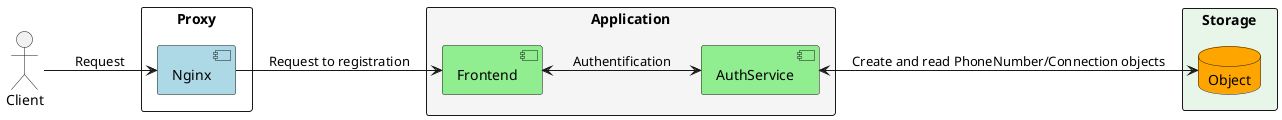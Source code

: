 @startuml
skinparam componentStyle uml2
skinparam monochrome false
skinparam shadowing false
skinparam defaultFontName Helvetica

left to right direction

' Actors
actor Client

' Proxy
rectangle "Proxy" {
  component Nginx #lightblue
}

' Application
rectangle "Application" #F5F5F5 {
  component Frontend #lightgreen
  component AuthService #lightgreen
}

' Storage
rectangle "Storage" #E8F5E9 {
  database Object #orange
}

' Connections
Client --> Nginx: "Request"

' Nginx
Nginx --> Frontend: "Request to registration"

' AuthService
Frontend <--> AuthService: "Authentification"
AuthService <--> Object: "Create and read PhoneNumber/Connection objects"
@enduml
